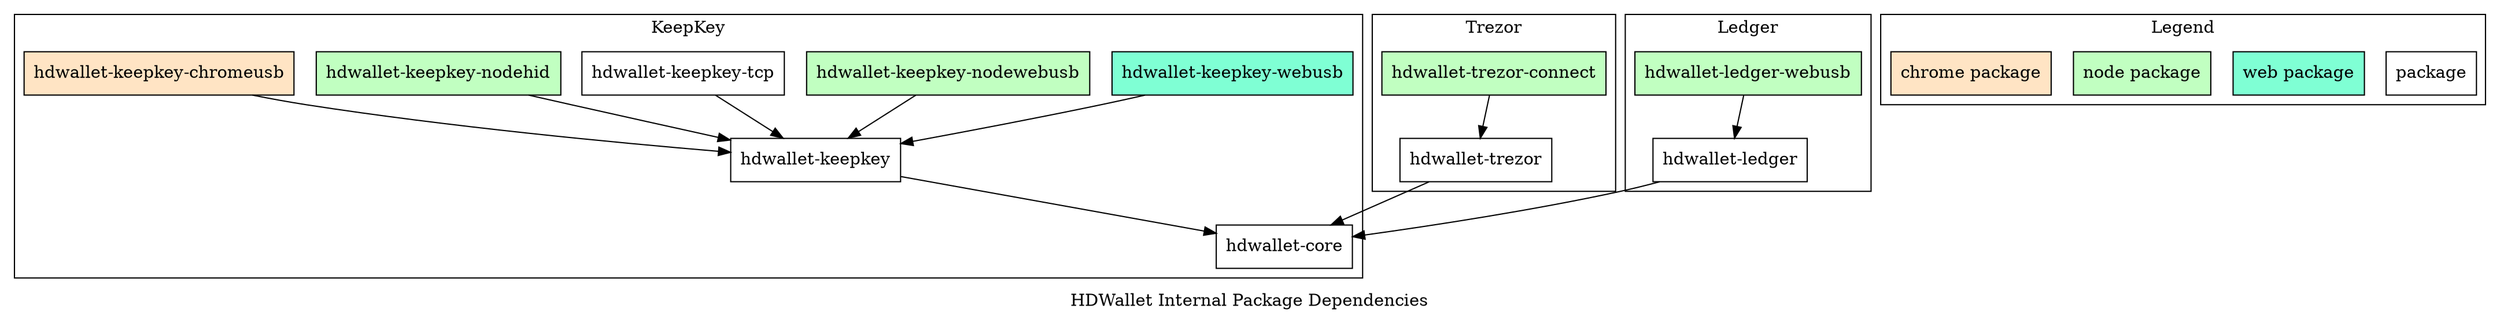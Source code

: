 digraph D {
  label = "HDWallet Internal Package Dependencies"

  hdwalletcore [label="hdwallet-core", shape=box]

  subgraph cluster_0 {
    label = "Legend"

    package [label="package", shape=box]
    webpackage [label="web package", shape=box, fillcolor="aquamarine", style=filled]
    nodepackage [label="node package", shape=box, fillcolor="darkseagreen1", style=filled]
    chromepackage [label="chrome package", shape=box, fillcolor="bisque", style=filled]
  }

  subgraph cluster_1 {
    label = "KeepKey"

    hdwalletkeepkey [label="hdwallet-keepkey", shape=box]
    hdwalletkeepkey -> hdwalletcore

    hdwalletkeepkeywebusb [label="hdwallet-keepkey-webusb", shape=box, fillcolor="aquamarine", style=filled]
    hdwalletkeepkeywebusb -> hdwalletkeepkey
    hdwalletkeepkeynodewebusb [label="hdwallet-keepkey-nodewebusb", shape=box, fillcolor="darkseagreen1", style=filled]
    hdwalletkeepkeynodewebusb -> hdwalletkeepkey
    hdwalletkeepkeytcp [label="hdwallet-keepkey-tcp", shape=box]
    hdwalletkeepkeytcp -> hdwalletkeepkey
    hdwalletkeepkeynodehid [label="hdwallet-keepkey-nodehid", shape=box, fillcolor="darkseagreen1", style=filled]
    hdwalletkeepkeynodehid -> hdwalletkeepkey
    hdwalletkeepkeychromeusb [label="hdwallet-keepkey-chromeusb", shape=box, fillcolor="bisque", style=filled]
    hdwalletkeepkeychromeusb -> hdwalletkeepkey
  }

  subgraph cluster_2 {
    label = "Trezor"

    hdwallettrezor [label="hdwallet-trezor", shape=box]
    hdwallettrezor -> hdwalletcore

    hdwallettrezorconnect [label="hdwallet-trezor-connect", shape=box, fillcolor="darkseagreen1", style=filled]
    hdwallettrezorconnect -> hdwallettrezor
  }

  subgraph cluster_3 {
    label = "Ledger"

    hdwalletledger [label="hdwallet-ledger", shape=box]
    hdwalletledger -> hdwalletcore

    hdwalletledgerwebusb [label="hdwallet-ledger-webusb", shape=box, fillcolor="darkseagreen1", style=filled]
    hdwalletledgerwebusb -> hdwalletledger
  }
}

